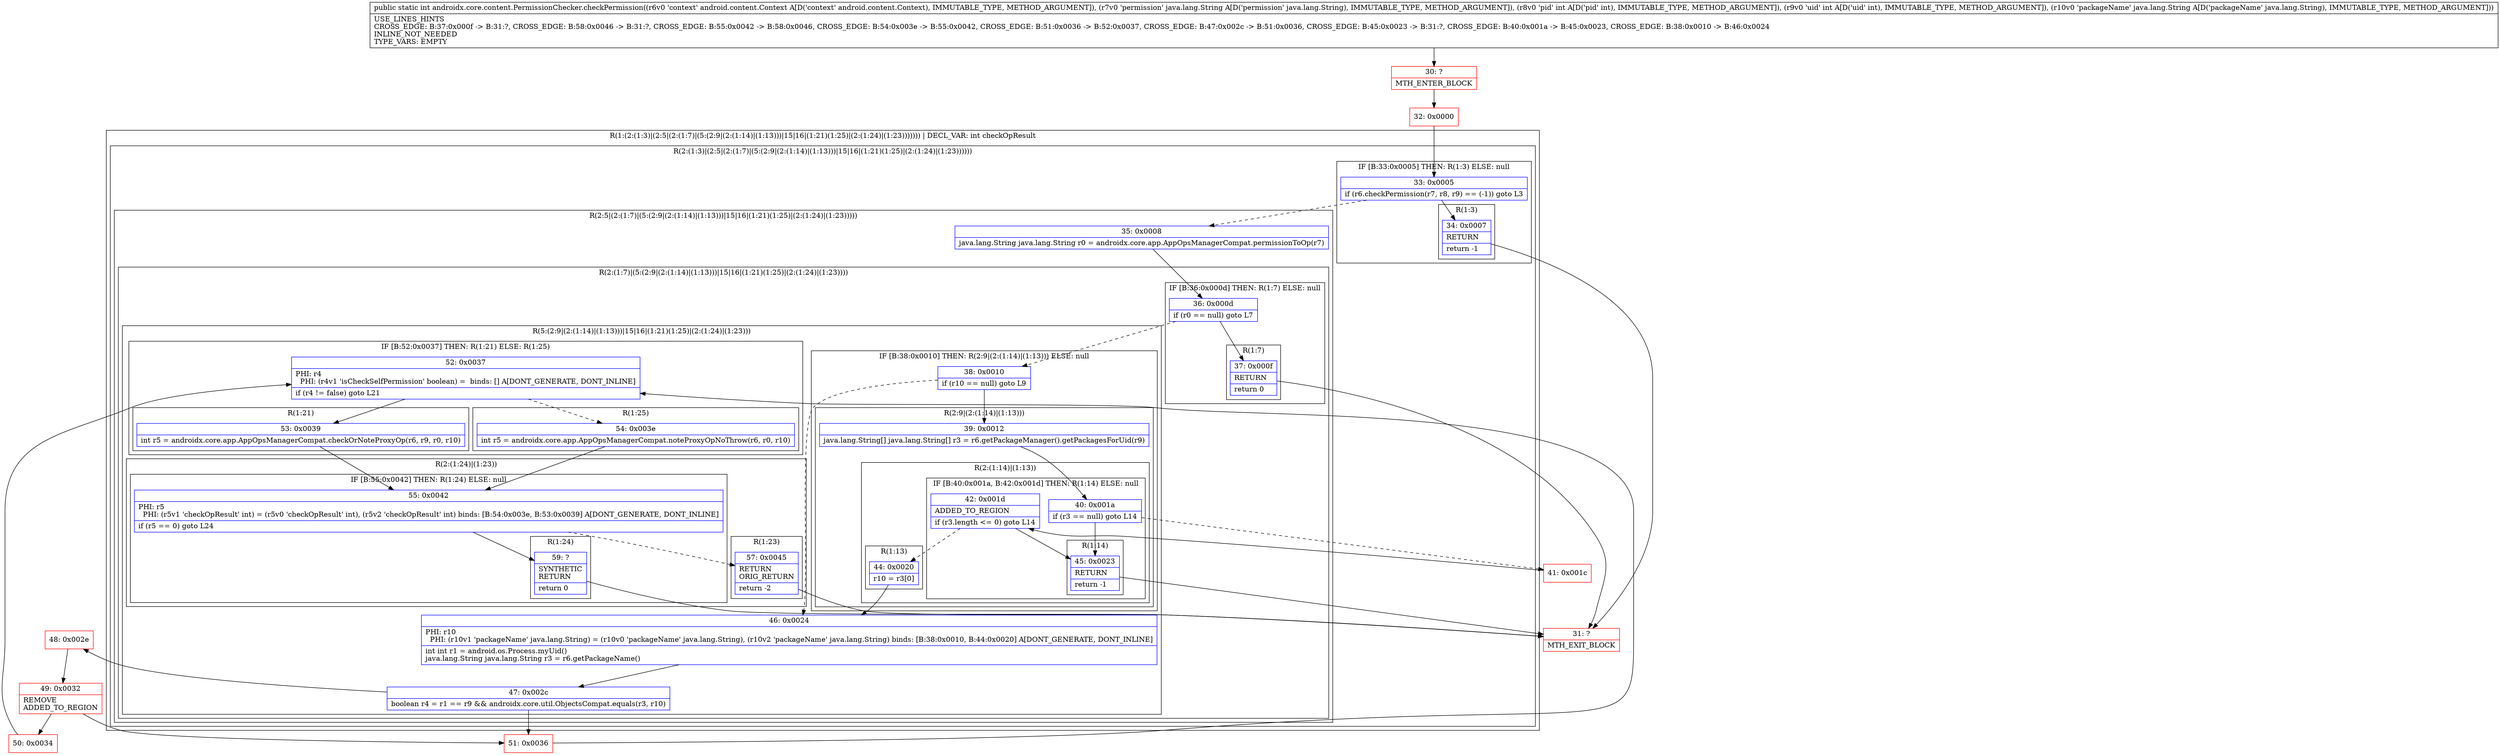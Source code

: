digraph "CFG forandroidx.core.content.PermissionChecker.checkPermission(Landroid\/content\/Context;Ljava\/lang\/String;IILjava\/lang\/String;)I" {
subgraph cluster_Region_664902949 {
label = "R(1:(2:(1:3)|(2:5|(2:(1:7)|(5:(2:9|(2:(1:14)|(1:13)))|15|16|(1:21)(1:25)|(2:(1:24)|(1:23))))))) | DECL_VAR: int checkOpResult\l";
node [shape=record,color=blue];
subgraph cluster_Region_751151164 {
label = "R(2:(1:3)|(2:5|(2:(1:7)|(5:(2:9|(2:(1:14)|(1:13)))|15|16|(1:21)(1:25)|(2:(1:24)|(1:23))))))";
node [shape=record,color=blue];
subgraph cluster_IfRegion_2127590013 {
label = "IF [B:33:0x0005] THEN: R(1:3) ELSE: null";
node [shape=record,color=blue];
Node_33 [shape=record,label="{33\:\ 0x0005|if (r6.checkPermission(r7, r8, r9) == (\-1)) goto L3\l}"];
subgraph cluster_Region_1210863683 {
label = "R(1:3)";
node [shape=record,color=blue];
Node_34 [shape=record,label="{34\:\ 0x0007|RETURN\l|return \-1\l}"];
}
}
subgraph cluster_Region_1963483837 {
label = "R(2:5|(2:(1:7)|(5:(2:9|(2:(1:14)|(1:13)))|15|16|(1:21)(1:25)|(2:(1:24)|(1:23)))))";
node [shape=record,color=blue];
Node_35 [shape=record,label="{35\:\ 0x0008|java.lang.String java.lang.String r0 = androidx.core.app.AppOpsManagerCompat.permissionToOp(r7)\l}"];
subgraph cluster_Region_1674552534 {
label = "R(2:(1:7)|(5:(2:9|(2:(1:14)|(1:13)))|15|16|(1:21)(1:25)|(2:(1:24)|(1:23))))";
node [shape=record,color=blue];
subgraph cluster_IfRegion_516609729 {
label = "IF [B:36:0x000d] THEN: R(1:7) ELSE: null";
node [shape=record,color=blue];
Node_36 [shape=record,label="{36\:\ 0x000d|if (r0 == null) goto L7\l}"];
subgraph cluster_Region_1649046747 {
label = "R(1:7)";
node [shape=record,color=blue];
Node_37 [shape=record,label="{37\:\ 0x000f|RETURN\l|return 0\l}"];
}
}
subgraph cluster_Region_1478891571 {
label = "R(5:(2:9|(2:(1:14)|(1:13)))|15|16|(1:21)(1:25)|(2:(1:24)|(1:23)))";
node [shape=record,color=blue];
subgraph cluster_IfRegion_527741301 {
label = "IF [B:38:0x0010] THEN: R(2:9|(2:(1:14)|(1:13))) ELSE: null";
node [shape=record,color=blue];
Node_38 [shape=record,label="{38\:\ 0x0010|if (r10 == null) goto L9\l}"];
subgraph cluster_Region_241836695 {
label = "R(2:9|(2:(1:14)|(1:13)))";
node [shape=record,color=blue];
Node_39 [shape=record,label="{39\:\ 0x0012|java.lang.String[] java.lang.String[] r3 = r6.getPackageManager().getPackagesForUid(r9)\l}"];
subgraph cluster_Region_904938640 {
label = "R(2:(1:14)|(1:13))";
node [shape=record,color=blue];
subgraph cluster_IfRegion_217256629 {
label = "IF [B:40:0x001a, B:42:0x001d] THEN: R(1:14) ELSE: null";
node [shape=record,color=blue];
Node_40 [shape=record,label="{40\:\ 0x001a|if (r3 == null) goto L14\l}"];
Node_42 [shape=record,label="{42\:\ 0x001d|ADDED_TO_REGION\l|if (r3.length \<= 0) goto L14\l}"];
subgraph cluster_Region_730312684 {
label = "R(1:14)";
node [shape=record,color=blue];
Node_45 [shape=record,label="{45\:\ 0x0023|RETURN\l|return \-1\l}"];
}
}
subgraph cluster_Region_1685877912 {
label = "R(1:13)";
node [shape=record,color=blue];
Node_44 [shape=record,label="{44\:\ 0x0020|r10 = r3[0]\l}"];
}
}
}
}
Node_46 [shape=record,label="{46\:\ 0x0024|PHI: r10 \l  PHI: (r10v1 'packageName' java.lang.String) = (r10v0 'packageName' java.lang.String), (r10v2 'packageName' java.lang.String) binds: [B:38:0x0010, B:44:0x0020] A[DONT_GENERATE, DONT_INLINE]\l|int int r1 = android.os.Process.myUid()\ljava.lang.String java.lang.String r3 = r6.getPackageName()\l}"];
Node_47 [shape=record,label="{47\:\ 0x002c|boolean r4 = r1 == r9 && androidx.core.util.ObjectsCompat.equals(r3, r10)\l}"];
subgraph cluster_IfRegion_278049064 {
label = "IF [B:52:0x0037] THEN: R(1:21) ELSE: R(1:25)";
node [shape=record,color=blue];
Node_52 [shape=record,label="{52\:\ 0x0037|PHI: r4 \l  PHI: (r4v1 'isCheckSelfPermission' boolean) =  binds: [] A[DONT_GENERATE, DONT_INLINE]\l|if (r4 != false) goto L21\l}"];
subgraph cluster_Region_1599616970 {
label = "R(1:21)";
node [shape=record,color=blue];
Node_53 [shape=record,label="{53\:\ 0x0039|int r5 = androidx.core.app.AppOpsManagerCompat.checkOrNoteProxyOp(r6, r9, r0, r10)\l}"];
}
subgraph cluster_Region_1854771925 {
label = "R(1:25)";
node [shape=record,color=blue];
Node_54 [shape=record,label="{54\:\ 0x003e|int r5 = androidx.core.app.AppOpsManagerCompat.noteProxyOpNoThrow(r6, r0, r10)\l}"];
}
}
subgraph cluster_Region_450554603 {
label = "R(2:(1:24)|(1:23))";
node [shape=record,color=blue];
subgraph cluster_IfRegion_538910684 {
label = "IF [B:55:0x0042] THEN: R(1:24) ELSE: null";
node [shape=record,color=blue];
Node_55 [shape=record,label="{55\:\ 0x0042|PHI: r5 \l  PHI: (r5v1 'checkOpResult' int) = (r5v0 'checkOpResult' int), (r5v2 'checkOpResult' int) binds: [B:54:0x003e, B:53:0x0039] A[DONT_GENERATE, DONT_INLINE]\l|if (r5 == 0) goto L24\l}"];
subgraph cluster_Region_402398091 {
label = "R(1:24)";
node [shape=record,color=blue];
Node_59 [shape=record,label="{59\:\ ?|SYNTHETIC\lRETURN\l|return 0\l}"];
}
}
subgraph cluster_Region_17972823 {
label = "R(1:23)";
node [shape=record,color=blue];
Node_57 [shape=record,label="{57\:\ 0x0045|RETURN\lORIG_RETURN\l|return \-2\l}"];
}
}
}
}
}
}
}
Node_30 [shape=record,color=red,label="{30\:\ ?|MTH_ENTER_BLOCK\l}"];
Node_32 [shape=record,color=red,label="{32\:\ 0x0000}"];
Node_31 [shape=record,color=red,label="{31\:\ ?|MTH_EXIT_BLOCK\l}"];
Node_41 [shape=record,color=red,label="{41\:\ 0x001c}"];
Node_48 [shape=record,color=red,label="{48\:\ 0x002e}"];
Node_49 [shape=record,color=red,label="{49\:\ 0x0032|REMOVE\lADDED_TO_REGION\l}"];
Node_50 [shape=record,color=red,label="{50\:\ 0x0034}"];
Node_51 [shape=record,color=red,label="{51\:\ 0x0036}"];
MethodNode[shape=record,label="{public static int androidx.core.content.PermissionChecker.checkPermission((r6v0 'context' android.content.Context A[D('context' android.content.Context), IMMUTABLE_TYPE, METHOD_ARGUMENT]), (r7v0 'permission' java.lang.String A[D('permission' java.lang.String), IMMUTABLE_TYPE, METHOD_ARGUMENT]), (r8v0 'pid' int A[D('pid' int), IMMUTABLE_TYPE, METHOD_ARGUMENT]), (r9v0 'uid' int A[D('uid' int), IMMUTABLE_TYPE, METHOD_ARGUMENT]), (r10v0 'packageName' java.lang.String A[D('packageName' java.lang.String), IMMUTABLE_TYPE, METHOD_ARGUMENT]))  | USE_LINES_HINTS\lCROSS_EDGE: B:37:0x000f \-\> B:31:?, CROSS_EDGE: B:58:0x0046 \-\> B:31:?, CROSS_EDGE: B:55:0x0042 \-\> B:58:0x0046, CROSS_EDGE: B:54:0x003e \-\> B:55:0x0042, CROSS_EDGE: B:51:0x0036 \-\> B:52:0x0037, CROSS_EDGE: B:47:0x002c \-\> B:51:0x0036, CROSS_EDGE: B:45:0x0023 \-\> B:31:?, CROSS_EDGE: B:40:0x001a \-\> B:45:0x0023, CROSS_EDGE: B:38:0x0010 \-\> B:46:0x0024\lINLINE_NOT_NEEDED\lTYPE_VARS: EMPTY\l}"];
MethodNode -> Node_30;Node_33 -> Node_34;
Node_33 -> Node_35[style=dashed];
Node_34 -> Node_31;
Node_35 -> Node_36;
Node_36 -> Node_37;
Node_36 -> Node_38[style=dashed];
Node_37 -> Node_31;
Node_38 -> Node_39;
Node_38 -> Node_46[style=dashed];
Node_39 -> Node_40;
Node_40 -> Node_41[style=dashed];
Node_40 -> Node_45;
Node_42 -> Node_44[style=dashed];
Node_42 -> Node_45;
Node_45 -> Node_31;
Node_44 -> Node_46;
Node_46 -> Node_47;
Node_47 -> Node_48;
Node_47 -> Node_51;
Node_52 -> Node_53;
Node_52 -> Node_54[style=dashed];
Node_53 -> Node_55;
Node_54 -> Node_55;
Node_55 -> Node_57[style=dashed];
Node_55 -> Node_59;
Node_59 -> Node_31;
Node_57 -> Node_31;
Node_30 -> Node_32;
Node_32 -> Node_33;
Node_41 -> Node_42;
Node_48 -> Node_49;
Node_49 -> Node_50;
Node_49 -> Node_51;
Node_50 -> Node_52;
Node_51 -> Node_52;
}

